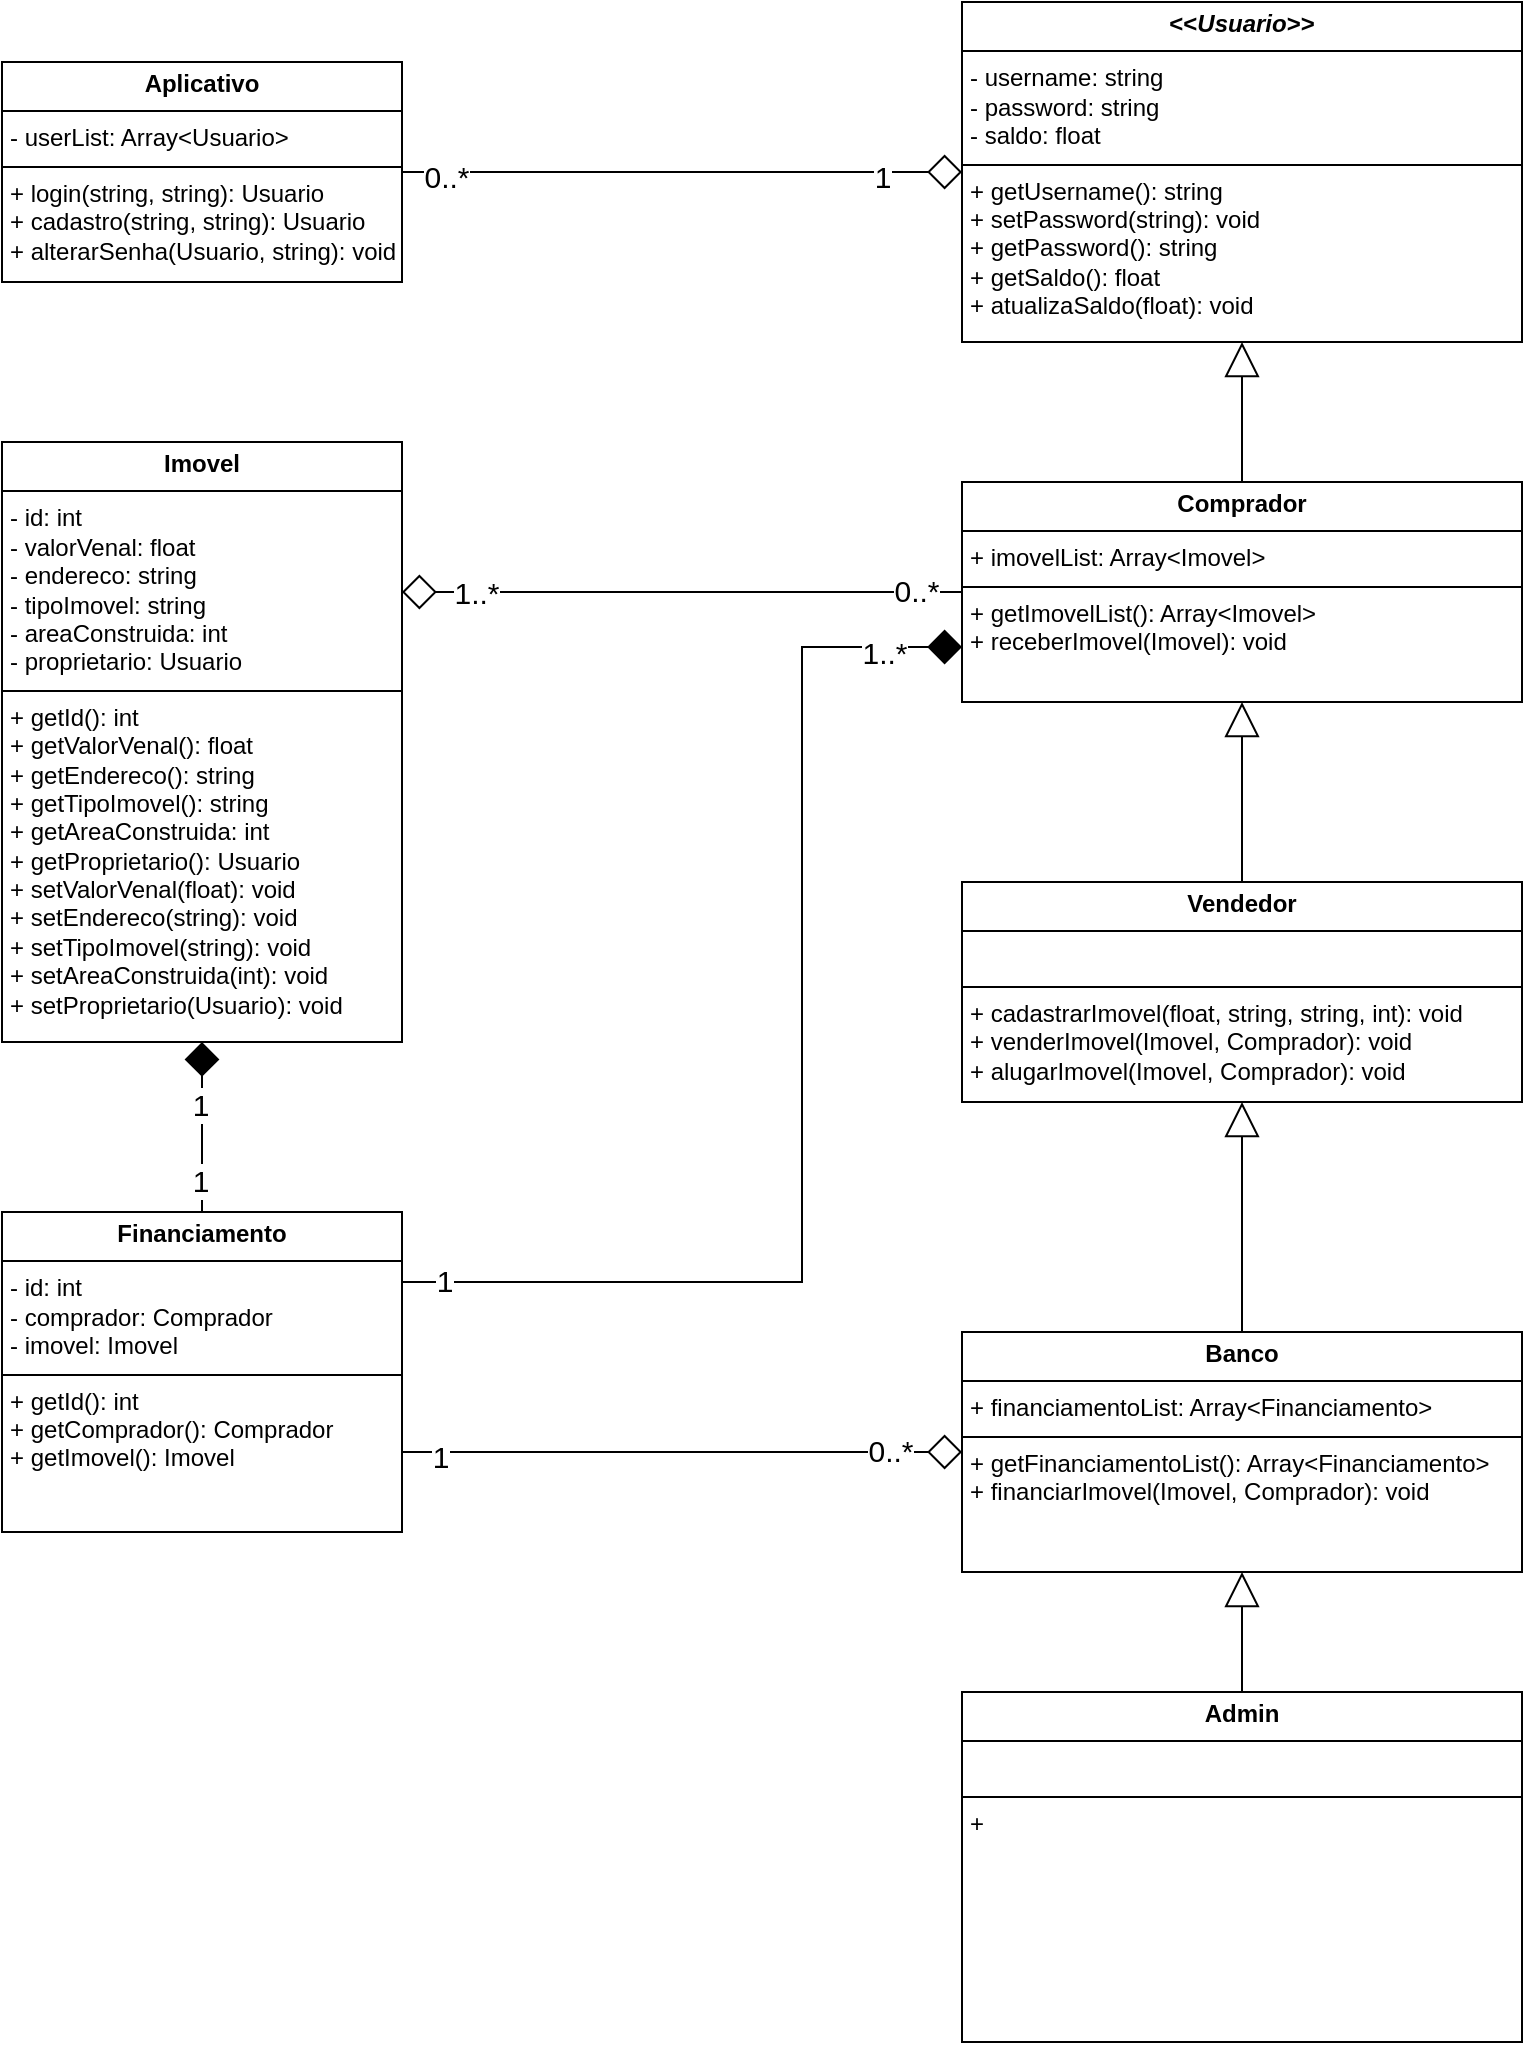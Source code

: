 <mxfile version="24.7.7">
  <diagram name="Página-1" id="cYCdgh8DBQUUWK6fmryK">
    <mxGraphModel dx="2049" dy="1029" grid="1" gridSize="10" guides="1" tooltips="1" connect="1" arrows="1" fold="1" page="1" pageScale="1" pageWidth="827" pageHeight="1169" math="0" shadow="0">
      <root>
        <mxCell id="0" />
        <mxCell id="1" parent="0" />
        <mxCell id="sYIlCMfjPA97ZymjQfmf-5" value="&lt;p style=&quot;margin:0px;margin-top:4px;text-align:center;&quot;&gt;&lt;b&gt;&amp;lt;&amp;lt;&lt;i&gt;Usuario&lt;/i&gt;&amp;gt;&amp;gt;&lt;/b&gt;&lt;/p&gt;&lt;hr size=&quot;1&quot; style=&quot;border-style:solid;&quot;&gt;&lt;p style=&quot;margin:0px;margin-left:4px;&quot;&gt;- username: string&lt;/p&gt;&lt;p style=&quot;margin:0px;margin-left:4px;&quot;&gt;- password: string&lt;/p&gt;&lt;p style=&quot;margin:0px;margin-left:4px;&quot;&gt;- saldo: float&lt;br&gt;&lt;/p&gt;&lt;hr size=&quot;1&quot; style=&quot;border-style:solid;&quot;&gt;&lt;p style=&quot;margin:0px;margin-left:4px;&quot;&gt;+ getUsername(): string&lt;/p&gt;&lt;p style=&quot;margin:0px;margin-left:4px;&quot;&gt;+ setPassword(string): void&lt;/p&gt;&lt;p style=&quot;margin:0px;margin-left:4px;&quot;&gt;+ getPassword(): string&lt;/p&gt;&lt;p style=&quot;margin:0px;margin-left:4px;&quot;&gt;+ getSaldo(): float&lt;/p&gt;&lt;p style=&quot;margin:0px;margin-left:4px;&quot;&gt;+ atualizaSaldo(float): void&lt;br&gt;&lt;/p&gt;" style="verticalAlign=top;align=left;overflow=fill;html=1;whiteSpace=wrap;" vertex="1" parent="1">
          <mxGeometry x="520" y="10" width="280" height="170" as="geometry" />
        </mxCell>
        <mxCell id="sYIlCMfjPA97ZymjQfmf-11" style="edgeStyle=orthogonalEdgeStyle;rounded=0;orthogonalLoop=1;jettySize=auto;html=1;entryX=0.5;entryY=1;entryDx=0;entryDy=0;endArrow=block;endFill=0;endSize=15;" edge="1" parent="1" source="sYIlCMfjPA97ZymjQfmf-6" target="sYIlCMfjPA97ZymjQfmf-5">
          <mxGeometry relative="1" as="geometry" />
        </mxCell>
        <mxCell id="sYIlCMfjPA97ZymjQfmf-27" style="edgeStyle=orthogonalEdgeStyle;rounded=0;orthogonalLoop=1;jettySize=auto;html=1;entryX=1;entryY=0.25;entryDx=0;entryDy=0;endSize=15;endArrow=diamond;endFill=0;" edge="1" parent="1" source="sYIlCMfjPA97ZymjQfmf-6" target="sYIlCMfjPA97ZymjQfmf-18">
          <mxGeometry relative="1" as="geometry" />
        </mxCell>
        <mxCell id="sYIlCMfjPA97ZymjQfmf-29" value="1..*" style="edgeLabel;html=1;align=center;verticalAlign=middle;resizable=0;points=[];fontSize=15;" vertex="1" connectable="0" parent="sYIlCMfjPA97ZymjQfmf-27">
          <mxGeometry x="0.739" relative="1" as="geometry">
            <mxPoint as="offset" />
          </mxGeometry>
        </mxCell>
        <mxCell id="sYIlCMfjPA97ZymjQfmf-30" value="0..*" style="edgeLabel;html=1;align=center;verticalAlign=middle;resizable=0;points=[];fontSize=15;" vertex="1" connectable="0" parent="sYIlCMfjPA97ZymjQfmf-27">
          <mxGeometry x="-0.832" y="-1" relative="1" as="geometry">
            <mxPoint as="offset" />
          </mxGeometry>
        </mxCell>
        <mxCell id="sYIlCMfjPA97ZymjQfmf-6" value="&lt;p style=&quot;margin:0px;margin-top:4px;text-align:center;&quot;&gt;&lt;b&gt;Comprador&lt;/b&gt;&lt;/p&gt;&lt;hr size=&quot;1&quot; style=&quot;border-style:solid;&quot;&gt;&lt;p style=&quot;margin:0px;margin-left:4px;&quot;&gt;+ imovelList: Array&amp;lt;Imovel&amp;gt; &lt;br&gt;&lt;/p&gt;&lt;hr size=&quot;1&quot; style=&quot;border-style:solid;&quot;&gt;&lt;p style=&quot;margin:0px;margin-left:4px;&quot;&gt;+ getImovelList(): Array&amp;lt;Imovel&amp;gt;&lt;/p&gt;&lt;p style=&quot;margin:0px;margin-left:4px;&quot;&gt;+ receberImovel(Imovel): void&lt;br&gt;&lt;/p&gt;" style="verticalAlign=top;align=left;overflow=fill;html=1;whiteSpace=wrap;" vertex="1" parent="1">
          <mxGeometry x="520" y="250" width="280" height="110" as="geometry" />
        </mxCell>
        <mxCell id="sYIlCMfjPA97ZymjQfmf-12" style="edgeStyle=orthogonalEdgeStyle;rounded=0;orthogonalLoop=1;jettySize=auto;html=1;endArrow=block;endFill=0;entryX=0.5;entryY=1;entryDx=0;entryDy=0;endSize=15;" edge="1" parent="1" source="sYIlCMfjPA97ZymjQfmf-7" target="sYIlCMfjPA97ZymjQfmf-6">
          <mxGeometry relative="1" as="geometry">
            <mxPoint x="680" y="320" as="targetPoint" />
          </mxGeometry>
        </mxCell>
        <mxCell id="sYIlCMfjPA97ZymjQfmf-7" value="&lt;p style=&quot;margin:0px;margin-top:4px;text-align:center;&quot;&gt;&lt;b&gt;Vendedor&lt;/b&gt;&lt;/p&gt;&lt;hr size=&quot;1&quot; style=&quot;border-style:solid;&quot;&gt;&lt;p style=&quot;margin:0px;margin-left:4px;&quot;&gt;&lt;br&gt;&lt;/p&gt;&lt;hr size=&quot;1&quot; style=&quot;border-style:solid;&quot;&gt;&lt;p style=&quot;margin:0px;margin-left:4px;&quot;&gt;+ cadastrarImovel(float, string, string, int): void&lt;/p&gt;&lt;p style=&quot;margin:0px;margin-left:4px;&quot;&gt;+ venderImovel(Imovel, Comprador): void&lt;/p&gt;&lt;p style=&quot;margin:0px;margin-left:4px;&quot;&gt;+ alugarImovel(Imovel, Comprador): void&lt;br&gt;&lt;/p&gt;&lt;p style=&quot;margin:0px;margin-left:4px;&quot;&gt;&lt;br&gt;&lt;/p&gt;" style="verticalAlign=top;align=left;overflow=fill;html=1;whiteSpace=wrap;" vertex="1" parent="1">
          <mxGeometry x="520" y="450" width="280" height="110" as="geometry" />
        </mxCell>
        <mxCell id="sYIlCMfjPA97ZymjQfmf-13" style="edgeStyle=orthogonalEdgeStyle;rounded=0;orthogonalLoop=1;jettySize=auto;html=1;entryX=0.5;entryY=1;entryDx=0;entryDy=0;endArrow=block;endFill=0;endSize=15;" edge="1" parent="1" source="sYIlCMfjPA97ZymjQfmf-8" target="sYIlCMfjPA97ZymjQfmf-7">
          <mxGeometry relative="1" as="geometry" />
        </mxCell>
        <mxCell id="sYIlCMfjPA97ZymjQfmf-8" value="&lt;p style=&quot;margin:0px;margin-top:4px;text-align:center;&quot;&gt;&lt;b&gt;Banco&lt;/b&gt;&lt;/p&gt;&lt;hr size=&quot;1&quot; style=&quot;border-style:solid;&quot;&gt;&lt;p style=&quot;margin:0px;margin-left:4px;&quot;&gt;+ financiamentoList: Array&amp;lt;Financiamento&amp;gt;&lt;br&gt;&lt;/p&gt;&lt;hr size=&quot;1&quot; style=&quot;border-style:solid;&quot;&gt;&lt;p style=&quot;margin:0px;margin-left:4px;&quot;&gt;+ getFinanciamentoList(): Array&amp;lt;Financiamento&amp;gt;&lt;br&gt;&lt;/p&gt;&lt;p style=&quot;margin:0px;margin-left:4px;&quot;&gt;+ financiarImovel(Imovel, Comprador): void&lt;/p&gt;&lt;p style=&quot;margin:0px;margin-left:4px;&quot;&gt;&lt;br&gt;&lt;/p&gt;" style="verticalAlign=top;align=left;overflow=fill;html=1;whiteSpace=wrap;" vertex="1" parent="1">
          <mxGeometry x="520" y="675" width="280" height="120" as="geometry" />
        </mxCell>
        <mxCell id="sYIlCMfjPA97ZymjQfmf-14" style="edgeStyle=orthogonalEdgeStyle;rounded=0;orthogonalLoop=1;jettySize=auto;html=1;entryX=0.5;entryY=1;entryDx=0;entryDy=0;endArrow=block;endFill=0;endSize=15;" edge="1" parent="1" source="sYIlCMfjPA97ZymjQfmf-9" target="sYIlCMfjPA97ZymjQfmf-8">
          <mxGeometry relative="1" as="geometry" />
        </mxCell>
        <mxCell id="sYIlCMfjPA97ZymjQfmf-9" value="&lt;p style=&quot;margin:0px;margin-top:4px;text-align:center;&quot;&gt;&lt;b&gt;Admin&lt;/b&gt;&lt;/p&gt;&lt;hr size=&quot;1&quot; style=&quot;border-style:solid;&quot;&gt;&lt;p style=&quot;margin:0px;margin-left:4px;&quot;&gt;&lt;br&gt;&lt;/p&gt;&lt;hr size=&quot;1&quot; style=&quot;border-style:solid;&quot;&gt;&lt;p style=&quot;margin:0px;margin-left:4px;&quot;&gt;+ &lt;br&gt;&lt;/p&gt;" style="verticalAlign=top;align=left;overflow=fill;html=1;whiteSpace=wrap;" vertex="1" parent="1">
          <mxGeometry x="520" y="855" width="280" height="175" as="geometry" />
        </mxCell>
        <mxCell id="sYIlCMfjPA97ZymjQfmf-26" style="edgeStyle=orthogonalEdgeStyle;rounded=0;orthogonalLoop=1;jettySize=auto;html=1;entryX=0;entryY=0.5;entryDx=0;entryDy=0;endSize=15;endArrow=diamond;endFill=0;fontSize=20;" edge="1" parent="1" source="sYIlCMfjPA97ZymjQfmf-15" target="sYIlCMfjPA97ZymjQfmf-5">
          <mxGeometry relative="1" as="geometry" />
        </mxCell>
        <mxCell id="sYIlCMfjPA97ZymjQfmf-40" value="1" style="edgeLabel;html=1;align=center;verticalAlign=middle;resizable=0;points=[];fontSize=15;" vertex="1" connectable="0" parent="sYIlCMfjPA97ZymjQfmf-26">
          <mxGeometry x="0.715" y="-2" relative="1" as="geometry">
            <mxPoint as="offset" />
          </mxGeometry>
        </mxCell>
        <mxCell id="sYIlCMfjPA97ZymjQfmf-41" value="0..*" style="edgeLabel;html=1;align=center;verticalAlign=middle;resizable=0;points=[];fontSize=15;" vertex="1" connectable="0" parent="sYIlCMfjPA97ZymjQfmf-26">
          <mxGeometry x="-0.848" y="-2" relative="1" as="geometry">
            <mxPoint as="offset" />
          </mxGeometry>
        </mxCell>
        <mxCell id="sYIlCMfjPA97ZymjQfmf-15" value="&lt;p style=&quot;margin:0px;margin-top:4px;text-align:center;&quot;&gt;&lt;b&gt;Aplicativo&lt;/b&gt;&lt;br&gt;&lt;/p&gt;&lt;hr size=&quot;1&quot; style=&quot;border-style:solid;&quot;&gt;&lt;p style=&quot;margin:0px;margin-left:4px;&quot;&gt;- userList: Array&amp;lt;Usuario&amp;gt;&lt;br&gt;&lt;/p&gt;&lt;hr size=&quot;1&quot; style=&quot;border-style:solid;&quot;&gt;&lt;p style=&quot;margin:0px;margin-left:4px;&quot;&gt;+ login(string, string): Usuario&lt;br&gt;&lt;/p&gt;&lt;p style=&quot;margin:0px;margin-left:4px;&quot;&gt;+ cadastro(string, string): Usuario&lt;/p&gt;&lt;p style=&quot;margin:0px;margin-left:4px;&quot;&gt;+ alterarSenha(Usuario, string): void&lt;br&gt;&lt;/p&gt;" style="verticalAlign=top;align=left;overflow=fill;html=1;whiteSpace=wrap;" vertex="1" parent="1">
          <mxGeometry x="40" y="40" width="200" height="110" as="geometry" />
        </mxCell>
        <mxCell id="sYIlCMfjPA97ZymjQfmf-18" value="&lt;p style=&quot;margin:0px;margin-top:4px;text-align:center;&quot;&gt;&lt;b&gt;Imovel&lt;/b&gt;&lt;br&gt;&lt;/p&gt;&lt;hr size=&quot;1&quot; style=&quot;border-style:solid;&quot;&gt;&lt;p style=&quot;margin:0px;margin-left:4px;&quot;&gt;- id: int&lt;/p&gt;&lt;p style=&quot;margin:0px;margin-left:4px;&quot;&gt;- valorVenal: float&lt;br&gt;&lt;/p&gt;&lt;p style=&quot;margin:0px;margin-left:4px;&quot;&gt;- endereco: string&lt;br&gt;&lt;/p&gt;&lt;p style=&quot;margin:0px;margin-left:4px;&quot;&gt;- tipoImovel: string&lt;br&gt;&lt;/p&gt;&lt;p style=&quot;margin:0px;margin-left:4px;&quot;&gt;- areaConstruida: int&lt;/p&gt;&lt;p style=&quot;margin:0px;margin-left:4px;&quot;&gt;- proprietario: Usuario&lt;br&gt;&lt;/p&gt;&lt;hr size=&quot;1&quot; style=&quot;border-style:solid;&quot;&gt;&lt;p style=&quot;margin:0px;margin-left:4px;&quot;&gt;+ getId(): int&lt;br&gt;&lt;/p&gt;&lt;p style=&quot;margin:0px;margin-left:4px;&quot;&gt;+ getValorVenal(): float&lt;/p&gt;&lt;p style=&quot;margin:0px;margin-left:4px;&quot;&gt;+ getEndereco(): string&lt;/p&gt;&lt;p style=&quot;margin:0px;margin-left:4px;&quot;&gt;+ getTipoImovel(): string&lt;/p&gt;&lt;p style=&quot;margin:0px;margin-left:4px;&quot;&gt;+ getAreaConstruida: int&lt;/p&gt;&lt;p style=&quot;margin:0px;margin-left:4px;&quot;&gt;+ getProprietario(): Usuario&lt;br&gt;&lt;/p&gt;&lt;p style=&quot;margin:0px;margin-left:4px;&quot;&gt;+ setValorVenal(float): void&lt;/p&gt;&lt;p style=&quot;margin:0px;margin-left:4px;&quot;&gt;+ setEndereco(string): void&lt;/p&gt;&lt;p style=&quot;margin:0px;margin-left:4px;&quot;&gt;+ setTipoImovel(string): void&lt;br&gt;+ setAreaConstruida(int): void&lt;/p&gt;&lt;p style=&quot;margin:0px;margin-left:4px;&quot;&gt;+ setProprietario(Usuario): void&lt;br&gt;&lt;/p&gt;&lt;p style=&quot;margin:0px;margin-left:4px;&quot;&gt;&lt;br&gt;&lt;/p&gt;" style="verticalAlign=top;align=left;overflow=fill;html=1;whiteSpace=wrap;" vertex="1" parent="1">
          <mxGeometry x="40" y="230" width="200" height="300" as="geometry" />
        </mxCell>
        <mxCell id="sYIlCMfjPA97ZymjQfmf-22" style="edgeStyle=orthogonalEdgeStyle;rounded=0;orthogonalLoop=1;jettySize=auto;html=1;entryX=0.5;entryY=1;entryDx=0;entryDy=0;endSize=15;endArrow=diamond;endFill=1;" edge="1" parent="1" source="sYIlCMfjPA97ZymjQfmf-20" target="sYIlCMfjPA97ZymjQfmf-18">
          <mxGeometry relative="1" as="geometry" />
        </mxCell>
        <mxCell id="sYIlCMfjPA97ZymjQfmf-23" style="edgeStyle=orthogonalEdgeStyle;rounded=0;orthogonalLoop=1;jettySize=auto;html=1;entryX=0;entryY=0.5;entryDx=0;entryDy=0;endSize=15;endArrow=diamond;endFill=0;exitX=1;exitY=0.75;exitDx=0;exitDy=0;" edge="1" parent="1" source="sYIlCMfjPA97ZymjQfmf-20" target="sYIlCMfjPA97ZymjQfmf-8">
          <mxGeometry relative="1" as="geometry" />
        </mxCell>
        <mxCell id="sYIlCMfjPA97ZymjQfmf-38" value="1" style="edgeLabel;html=1;align=center;verticalAlign=middle;resizable=0;points=[];fontSize=15;" vertex="1" connectable="0" parent="sYIlCMfjPA97ZymjQfmf-23">
          <mxGeometry x="-0.865" y="-2" relative="1" as="geometry">
            <mxPoint as="offset" />
          </mxGeometry>
        </mxCell>
        <mxCell id="sYIlCMfjPA97ZymjQfmf-39" value="0..*" style="edgeLabel;html=1;align=center;verticalAlign=middle;resizable=0;points=[];fontSize=15;" vertex="1" connectable="0" parent="sYIlCMfjPA97ZymjQfmf-23">
          <mxGeometry x="0.74" y="1" relative="1" as="geometry">
            <mxPoint as="offset" />
          </mxGeometry>
        </mxCell>
        <mxCell id="sYIlCMfjPA97ZymjQfmf-25" style="edgeStyle=orthogonalEdgeStyle;rounded=0;orthogonalLoop=1;jettySize=auto;html=1;entryX=0;entryY=0.75;entryDx=0;entryDy=0;exitX=1;exitY=0.25;exitDx=0;exitDy=0;endSize=15;endArrow=diamond;endFill=1;" edge="1" parent="1" source="sYIlCMfjPA97ZymjQfmf-20" target="sYIlCMfjPA97ZymjQfmf-6">
          <mxGeometry relative="1" as="geometry">
            <Array as="points">
              <mxPoint x="440" y="650" />
              <mxPoint x="440" y="333" />
            </Array>
          </mxGeometry>
        </mxCell>
        <mxCell id="sYIlCMfjPA97ZymjQfmf-32" value="1" style="edgeLabel;html=1;align=center;verticalAlign=middle;resizable=0;points=[];fontSize=15;" vertex="1" connectable="0" parent="sYIlCMfjPA97ZymjQfmf-25">
          <mxGeometry x="-0.913" y="1" relative="1" as="geometry">
            <mxPoint as="offset" />
          </mxGeometry>
        </mxCell>
        <mxCell id="sYIlCMfjPA97ZymjQfmf-34" value="1..*" style="edgeLabel;html=1;align=center;verticalAlign=middle;resizable=0;points=[];fontSize=15;" vertex="1" connectable="0" parent="sYIlCMfjPA97ZymjQfmf-25">
          <mxGeometry x="0.87" y="-2" relative="1" as="geometry">
            <mxPoint as="offset" />
          </mxGeometry>
        </mxCell>
        <mxCell id="sYIlCMfjPA97ZymjQfmf-35" value="" style="edgeStyle=orthogonalEdgeStyle;rounded=0;orthogonalLoop=1;jettySize=auto;html=1;" edge="1" parent="1" source="sYIlCMfjPA97ZymjQfmf-20" target="sYIlCMfjPA97ZymjQfmf-18">
          <mxGeometry relative="1" as="geometry" />
        </mxCell>
        <mxCell id="sYIlCMfjPA97ZymjQfmf-36" value="1" style="edgeLabel;html=1;align=center;verticalAlign=middle;resizable=0;points=[];fontSize=15;" vertex="1" connectable="0" parent="sYIlCMfjPA97ZymjQfmf-35">
          <mxGeometry x="-0.621" y="2" relative="1" as="geometry">
            <mxPoint x="1" as="offset" />
          </mxGeometry>
        </mxCell>
        <mxCell id="sYIlCMfjPA97ZymjQfmf-37" value="1" style="edgeLabel;html=1;align=center;verticalAlign=middle;resizable=0;points=[];fontSize=15;" vertex="1" connectable="0" parent="sYIlCMfjPA97ZymjQfmf-35">
          <mxGeometry x="0.265" y="1" relative="1" as="geometry">
            <mxPoint as="offset" />
          </mxGeometry>
        </mxCell>
        <mxCell id="sYIlCMfjPA97ZymjQfmf-20" value="&lt;p style=&quot;margin:0px;margin-top:4px;text-align:center;&quot;&gt;&lt;b&gt;Financiamento&lt;/b&gt;&lt;br&gt;&lt;/p&gt;&lt;hr size=&quot;1&quot; style=&quot;border-style:solid;&quot;&gt;&lt;p style=&quot;margin:0px;margin-left:4px;&quot;&gt;- id: int&lt;/p&gt;&lt;p style=&quot;margin:0px;margin-left:4px;&quot;&gt;- comprador: Comprador&lt;br&gt;&lt;/p&gt;&lt;p style=&quot;margin:0px;margin-left:4px;&quot;&gt;- imovel: Imovel&lt;br&gt;&lt;/p&gt;&lt;hr size=&quot;1&quot; style=&quot;border-style:solid;&quot;&gt;&lt;p style=&quot;margin:0px;margin-left:4px;&quot;&gt;+ getId(): int&lt;br&gt;&lt;/p&gt;&lt;p style=&quot;margin:0px;margin-left:4px;&quot;&gt;+ getComprador(): Comprador&lt;br&gt;&lt;/p&gt;&lt;p style=&quot;margin:0px;margin-left:4px;&quot;&gt;+ getImovel(): Imovel&lt;br&gt;&lt;/p&gt;&lt;p style=&quot;margin:0px;margin-left:4px;&quot;&gt;&lt;br&gt;&lt;/p&gt;" style="verticalAlign=top;align=left;overflow=fill;html=1;whiteSpace=wrap;" vertex="1" parent="1">
          <mxGeometry x="40" y="615" width="200" height="160" as="geometry" />
        </mxCell>
      </root>
    </mxGraphModel>
  </diagram>
</mxfile>
